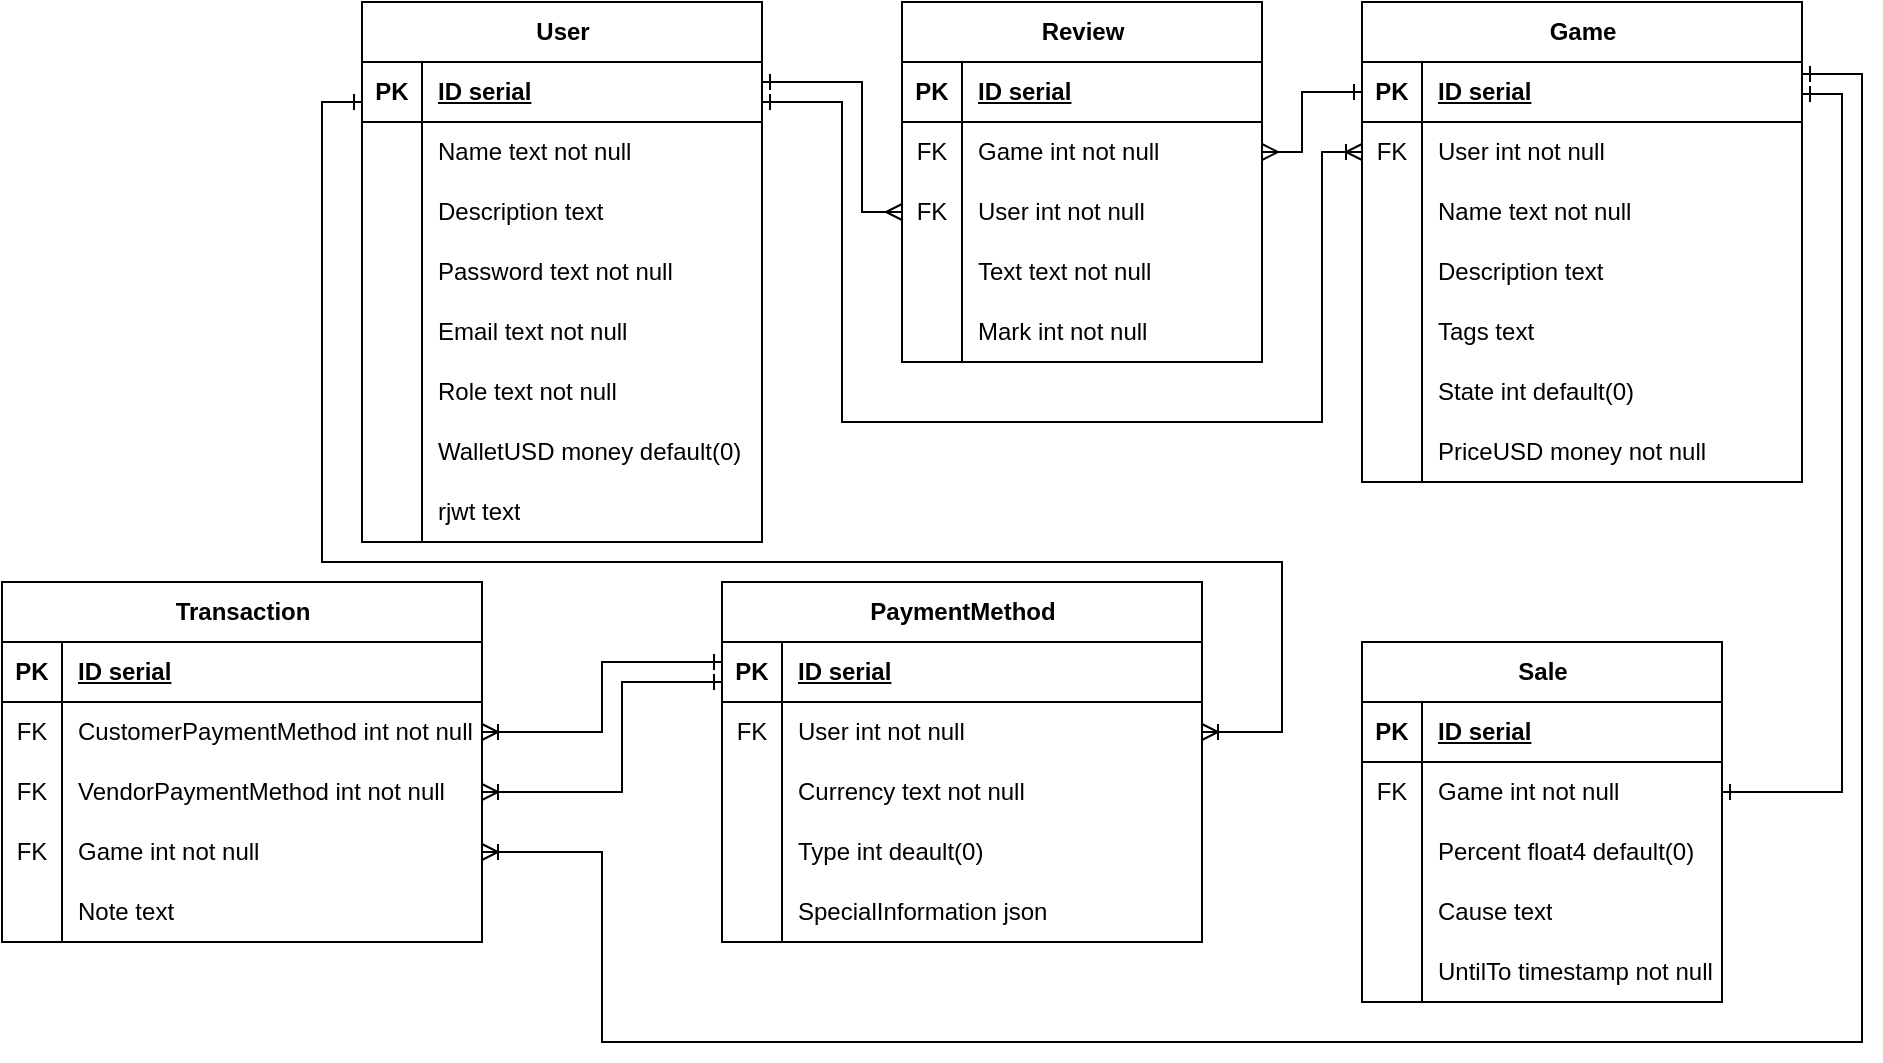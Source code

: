 <mxfile version="23.0.2" type="device">
  <diagram name="Страница — 1" id="mtTbgyyZm49exHGxRBd9">
    <mxGraphModel dx="1877" dy="621" grid="1" gridSize="10" guides="1" tooltips="1" connect="1" arrows="1" fold="1" page="1" pageScale="1" pageWidth="827" pageHeight="1169" math="0" shadow="0">
      <root>
        <mxCell id="0" />
        <mxCell id="1" parent="0" />
        <mxCell id="hpn7DYd1VdzblLCuDy1f-1" value="User" style="shape=table;startSize=30;container=1;collapsible=1;childLayout=tableLayout;fixedRows=1;rowLines=0;fontStyle=1;align=center;resizeLast=1;html=1;" parent="1" vertex="1">
          <mxGeometry x="-20" y="120" width="200" height="270" as="geometry" />
        </mxCell>
        <mxCell id="hpn7DYd1VdzblLCuDy1f-2" value="" style="shape=tableRow;horizontal=0;startSize=0;swimlaneHead=0;swimlaneBody=0;fillColor=none;collapsible=0;dropTarget=0;points=[[0,0.5],[1,0.5]];portConstraint=eastwest;top=0;left=0;right=0;bottom=1;" parent="hpn7DYd1VdzblLCuDy1f-1" vertex="1">
          <mxGeometry y="30" width="200" height="30" as="geometry" />
        </mxCell>
        <mxCell id="hpn7DYd1VdzblLCuDy1f-3" value="PK" style="shape=partialRectangle;connectable=0;fillColor=none;top=0;left=0;bottom=0;right=0;fontStyle=1;overflow=hidden;whiteSpace=wrap;html=1;" parent="hpn7DYd1VdzblLCuDy1f-2" vertex="1">
          <mxGeometry width="30" height="30" as="geometry">
            <mxRectangle width="30" height="30" as="alternateBounds" />
          </mxGeometry>
        </mxCell>
        <mxCell id="hpn7DYd1VdzblLCuDy1f-4" value="ID serial" style="shape=partialRectangle;connectable=0;fillColor=none;top=0;left=0;bottom=0;right=0;align=left;spacingLeft=6;fontStyle=5;overflow=hidden;whiteSpace=wrap;html=1;" parent="hpn7DYd1VdzblLCuDy1f-2" vertex="1">
          <mxGeometry x="30" width="170" height="30" as="geometry">
            <mxRectangle width="170" height="30" as="alternateBounds" />
          </mxGeometry>
        </mxCell>
        <mxCell id="hpn7DYd1VdzblLCuDy1f-5" value="" style="shape=tableRow;horizontal=0;startSize=0;swimlaneHead=0;swimlaneBody=0;fillColor=none;collapsible=0;dropTarget=0;points=[[0,0.5],[1,0.5]];portConstraint=eastwest;top=0;left=0;right=0;bottom=0;" parent="hpn7DYd1VdzblLCuDy1f-1" vertex="1">
          <mxGeometry y="60" width="200" height="30" as="geometry" />
        </mxCell>
        <mxCell id="hpn7DYd1VdzblLCuDy1f-6" value="" style="shape=partialRectangle;connectable=0;fillColor=none;top=0;left=0;bottom=0;right=0;editable=1;overflow=hidden;whiteSpace=wrap;html=1;" parent="hpn7DYd1VdzblLCuDy1f-5" vertex="1">
          <mxGeometry width="30" height="30" as="geometry">
            <mxRectangle width="30" height="30" as="alternateBounds" />
          </mxGeometry>
        </mxCell>
        <mxCell id="hpn7DYd1VdzblLCuDy1f-7" value="Name text not null" style="shape=partialRectangle;connectable=0;fillColor=none;top=0;left=0;bottom=0;right=0;align=left;spacingLeft=6;overflow=hidden;whiteSpace=wrap;html=1;" parent="hpn7DYd1VdzblLCuDy1f-5" vertex="1">
          <mxGeometry x="30" width="170" height="30" as="geometry">
            <mxRectangle width="170" height="30" as="alternateBounds" />
          </mxGeometry>
        </mxCell>
        <mxCell id="hpn7DYd1VdzblLCuDy1f-8" value="" style="shape=tableRow;horizontal=0;startSize=0;swimlaneHead=0;swimlaneBody=0;fillColor=none;collapsible=0;dropTarget=0;points=[[0,0.5],[1,0.5]];portConstraint=eastwest;top=0;left=0;right=0;bottom=0;" parent="hpn7DYd1VdzblLCuDy1f-1" vertex="1">
          <mxGeometry y="90" width="200" height="30" as="geometry" />
        </mxCell>
        <mxCell id="hpn7DYd1VdzblLCuDy1f-9" value="" style="shape=partialRectangle;connectable=0;fillColor=none;top=0;left=0;bottom=0;right=0;editable=1;overflow=hidden;whiteSpace=wrap;html=1;" parent="hpn7DYd1VdzblLCuDy1f-8" vertex="1">
          <mxGeometry width="30" height="30" as="geometry">
            <mxRectangle width="30" height="30" as="alternateBounds" />
          </mxGeometry>
        </mxCell>
        <mxCell id="hpn7DYd1VdzblLCuDy1f-10" value="Description text" style="shape=partialRectangle;connectable=0;fillColor=none;top=0;left=0;bottom=0;right=0;align=left;spacingLeft=6;overflow=hidden;whiteSpace=wrap;html=1;" parent="hpn7DYd1VdzblLCuDy1f-8" vertex="1">
          <mxGeometry x="30" width="170" height="30" as="geometry">
            <mxRectangle width="170" height="30" as="alternateBounds" />
          </mxGeometry>
        </mxCell>
        <mxCell id="hpn7DYd1VdzblLCuDy1f-11" value="" style="shape=tableRow;horizontal=0;startSize=0;swimlaneHead=0;swimlaneBody=0;fillColor=none;collapsible=0;dropTarget=0;points=[[0,0.5],[1,0.5]];portConstraint=eastwest;top=0;left=0;right=0;bottom=0;" parent="hpn7DYd1VdzblLCuDy1f-1" vertex="1">
          <mxGeometry y="120" width="200" height="30" as="geometry" />
        </mxCell>
        <mxCell id="hpn7DYd1VdzblLCuDy1f-12" value="" style="shape=partialRectangle;connectable=0;fillColor=none;top=0;left=0;bottom=0;right=0;editable=1;overflow=hidden;whiteSpace=wrap;html=1;" parent="hpn7DYd1VdzblLCuDy1f-11" vertex="1">
          <mxGeometry width="30" height="30" as="geometry">
            <mxRectangle width="30" height="30" as="alternateBounds" />
          </mxGeometry>
        </mxCell>
        <mxCell id="hpn7DYd1VdzblLCuDy1f-13" value="Password text not null" style="shape=partialRectangle;connectable=0;fillColor=none;top=0;left=0;bottom=0;right=0;align=left;spacingLeft=6;overflow=hidden;whiteSpace=wrap;html=1;" parent="hpn7DYd1VdzblLCuDy1f-11" vertex="1">
          <mxGeometry x="30" width="170" height="30" as="geometry">
            <mxRectangle width="170" height="30" as="alternateBounds" />
          </mxGeometry>
        </mxCell>
        <mxCell id="SsQEKm58ZmGo_g2XFNPB-19" style="shape=tableRow;horizontal=0;startSize=0;swimlaneHead=0;swimlaneBody=0;fillColor=none;collapsible=0;dropTarget=0;points=[[0,0.5],[1,0.5]];portConstraint=eastwest;top=0;left=0;right=0;bottom=0;" parent="hpn7DYd1VdzblLCuDy1f-1" vertex="1">
          <mxGeometry y="150" width="200" height="30" as="geometry" />
        </mxCell>
        <mxCell id="SsQEKm58ZmGo_g2XFNPB-20" style="shape=partialRectangle;connectable=0;fillColor=none;top=0;left=0;bottom=0;right=0;editable=1;overflow=hidden;whiteSpace=wrap;html=1;" parent="SsQEKm58ZmGo_g2XFNPB-19" vertex="1">
          <mxGeometry width="30" height="30" as="geometry">
            <mxRectangle width="30" height="30" as="alternateBounds" />
          </mxGeometry>
        </mxCell>
        <mxCell id="SsQEKm58ZmGo_g2XFNPB-21" value="Email text not null" style="shape=partialRectangle;connectable=0;fillColor=none;top=0;left=0;bottom=0;right=0;align=left;spacingLeft=6;overflow=hidden;whiteSpace=wrap;html=1;" parent="SsQEKm58ZmGo_g2XFNPB-19" vertex="1">
          <mxGeometry x="30" width="170" height="30" as="geometry">
            <mxRectangle width="170" height="30" as="alternateBounds" />
          </mxGeometry>
        </mxCell>
        <mxCell id="hpn7DYd1VdzblLCuDy1f-66" style="shape=tableRow;horizontal=0;startSize=0;swimlaneHead=0;swimlaneBody=0;fillColor=none;collapsible=0;dropTarget=0;points=[[0,0.5],[1,0.5]];portConstraint=eastwest;top=0;left=0;right=0;bottom=0;" parent="hpn7DYd1VdzblLCuDy1f-1" vertex="1">
          <mxGeometry y="180" width="200" height="30" as="geometry" />
        </mxCell>
        <mxCell id="hpn7DYd1VdzblLCuDy1f-67" style="shape=partialRectangle;connectable=0;fillColor=none;top=0;left=0;bottom=0;right=0;editable=1;overflow=hidden;whiteSpace=wrap;html=1;" parent="hpn7DYd1VdzblLCuDy1f-66" vertex="1">
          <mxGeometry width="30" height="30" as="geometry">
            <mxRectangle width="30" height="30" as="alternateBounds" />
          </mxGeometry>
        </mxCell>
        <mxCell id="hpn7DYd1VdzblLCuDy1f-68" value="Role text not null" style="shape=partialRectangle;connectable=0;fillColor=none;top=0;left=0;bottom=0;right=0;align=left;spacingLeft=6;overflow=hidden;whiteSpace=wrap;html=1;" parent="hpn7DYd1VdzblLCuDy1f-66" vertex="1">
          <mxGeometry x="30" width="170" height="30" as="geometry">
            <mxRectangle width="170" height="30" as="alternateBounds" />
          </mxGeometry>
        </mxCell>
        <mxCell id="-0kF37PB2K_lQ9mmjo9x-2" style="shape=tableRow;horizontal=0;startSize=0;swimlaneHead=0;swimlaneBody=0;fillColor=none;collapsible=0;dropTarget=0;points=[[0,0.5],[1,0.5]];portConstraint=eastwest;top=0;left=0;right=0;bottom=0;" parent="hpn7DYd1VdzblLCuDy1f-1" vertex="1">
          <mxGeometry y="210" width="200" height="30" as="geometry" />
        </mxCell>
        <mxCell id="-0kF37PB2K_lQ9mmjo9x-3" style="shape=partialRectangle;connectable=0;fillColor=none;top=0;left=0;bottom=0;right=0;editable=1;overflow=hidden;whiteSpace=wrap;html=1;" parent="-0kF37PB2K_lQ9mmjo9x-2" vertex="1">
          <mxGeometry width="30" height="30" as="geometry">
            <mxRectangle width="30" height="30" as="alternateBounds" />
          </mxGeometry>
        </mxCell>
        <mxCell id="-0kF37PB2K_lQ9mmjo9x-4" value="WalletUSD money default(0)" style="shape=partialRectangle;connectable=0;fillColor=none;top=0;left=0;bottom=0;right=0;align=left;spacingLeft=6;overflow=hidden;whiteSpace=wrap;html=1;" parent="-0kF37PB2K_lQ9mmjo9x-2" vertex="1">
          <mxGeometry x="30" width="170" height="30" as="geometry">
            <mxRectangle width="170" height="30" as="alternateBounds" />
          </mxGeometry>
        </mxCell>
        <mxCell id="VxFMDcn4RkIeYnSaJj8p-1" style="shape=tableRow;horizontal=0;startSize=0;swimlaneHead=0;swimlaneBody=0;fillColor=none;collapsible=0;dropTarget=0;points=[[0,0.5],[1,0.5]];portConstraint=eastwest;top=0;left=0;right=0;bottom=0;" vertex="1" parent="hpn7DYd1VdzblLCuDy1f-1">
          <mxGeometry y="240" width="200" height="30" as="geometry" />
        </mxCell>
        <mxCell id="VxFMDcn4RkIeYnSaJj8p-2" style="shape=partialRectangle;connectable=0;fillColor=none;top=0;left=0;bottom=0;right=0;editable=1;overflow=hidden;whiteSpace=wrap;html=1;" vertex="1" parent="VxFMDcn4RkIeYnSaJj8p-1">
          <mxGeometry width="30" height="30" as="geometry">
            <mxRectangle width="30" height="30" as="alternateBounds" />
          </mxGeometry>
        </mxCell>
        <mxCell id="VxFMDcn4RkIeYnSaJj8p-3" value="rjwt text" style="shape=partialRectangle;connectable=0;fillColor=none;top=0;left=0;bottom=0;right=0;align=left;spacingLeft=6;overflow=hidden;whiteSpace=wrap;html=1;" vertex="1" parent="VxFMDcn4RkIeYnSaJj8p-1">
          <mxGeometry x="30" width="170" height="30" as="geometry">
            <mxRectangle width="170" height="30" as="alternateBounds" />
          </mxGeometry>
        </mxCell>
        <mxCell id="hpn7DYd1VdzblLCuDy1f-14" value="Game" style="shape=table;startSize=30;container=1;collapsible=1;childLayout=tableLayout;fixedRows=1;rowLines=0;fontStyle=1;align=center;resizeLast=1;html=1;" parent="1" vertex="1">
          <mxGeometry x="480" y="120" width="220" height="240" as="geometry" />
        </mxCell>
        <mxCell id="hpn7DYd1VdzblLCuDy1f-15" value="" style="shape=tableRow;horizontal=0;startSize=0;swimlaneHead=0;swimlaneBody=0;fillColor=none;collapsible=0;dropTarget=0;points=[[0,0.5],[1,0.5]];portConstraint=eastwest;top=0;left=0;right=0;bottom=1;" parent="hpn7DYd1VdzblLCuDy1f-14" vertex="1">
          <mxGeometry y="30" width="220" height="30" as="geometry" />
        </mxCell>
        <mxCell id="hpn7DYd1VdzblLCuDy1f-16" value="PK" style="shape=partialRectangle;connectable=0;fillColor=none;top=0;left=0;bottom=0;right=0;fontStyle=1;overflow=hidden;whiteSpace=wrap;html=1;" parent="hpn7DYd1VdzblLCuDy1f-15" vertex="1">
          <mxGeometry width="30" height="30" as="geometry">
            <mxRectangle width="30" height="30" as="alternateBounds" />
          </mxGeometry>
        </mxCell>
        <mxCell id="hpn7DYd1VdzblLCuDy1f-17" value="ID serial" style="shape=partialRectangle;connectable=0;fillColor=none;top=0;left=0;bottom=0;right=0;align=left;spacingLeft=6;fontStyle=5;overflow=hidden;whiteSpace=wrap;html=1;" parent="hpn7DYd1VdzblLCuDy1f-15" vertex="1">
          <mxGeometry x="30" width="190" height="30" as="geometry">
            <mxRectangle width="190" height="30" as="alternateBounds" />
          </mxGeometry>
        </mxCell>
        <mxCell id="hpn7DYd1VdzblLCuDy1f-75" style="shape=tableRow;horizontal=0;startSize=0;swimlaneHead=0;swimlaneBody=0;fillColor=none;collapsible=0;dropTarget=0;points=[[0,0.5],[1,0.5]];portConstraint=eastwest;top=0;left=0;right=0;bottom=0;" parent="hpn7DYd1VdzblLCuDy1f-14" vertex="1">
          <mxGeometry y="60" width="220" height="30" as="geometry" />
        </mxCell>
        <mxCell id="hpn7DYd1VdzblLCuDy1f-76" value="FK" style="shape=partialRectangle;connectable=0;fillColor=none;top=0;left=0;bottom=0;right=0;editable=1;overflow=hidden;whiteSpace=wrap;html=1;" parent="hpn7DYd1VdzblLCuDy1f-75" vertex="1">
          <mxGeometry width="30" height="30" as="geometry">
            <mxRectangle width="30" height="30" as="alternateBounds" />
          </mxGeometry>
        </mxCell>
        <mxCell id="hpn7DYd1VdzblLCuDy1f-77" value="User int not null" style="shape=partialRectangle;connectable=0;fillColor=none;top=0;left=0;bottom=0;right=0;align=left;spacingLeft=6;overflow=hidden;whiteSpace=wrap;html=1;" parent="hpn7DYd1VdzblLCuDy1f-75" vertex="1">
          <mxGeometry x="30" width="190" height="30" as="geometry">
            <mxRectangle width="190" height="30" as="alternateBounds" />
          </mxGeometry>
        </mxCell>
        <mxCell id="hpn7DYd1VdzblLCuDy1f-18" value="" style="shape=tableRow;horizontal=0;startSize=0;swimlaneHead=0;swimlaneBody=0;fillColor=none;collapsible=0;dropTarget=0;points=[[0,0.5],[1,0.5]];portConstraint=eastwest;top=0;left=0;right=0;bottom=0;" parent="hpn7DYd1VdzblLCuDy1f-14" vertex="1">
          <mxGeometry y="90" width="220" height="30" as="geometry" />
        </mxCell>
        <mxCell id="hpn7DYd1VdzblLCuDy1f-19" value="" style="shape=partialRectangle;connectable=0;fillColor=none;top=0;left=0;bottom=0;right=0;editable=1;overflow=hidden;whiteSpace=wrap;html=1;" parent="hpn7DYd1VdzblLCuDy1f-18" vertex="1">
          <mxGeometry width="30" height="30" as="geometry">
            <mxRectangle width="30" height="30" as="alternateBounds" />
          </mxGeometry>
        </mxCell>
        <mxCell id="hpn7DYd1VdzblLCuDy1f-20" value="Name text not null" style="shape=partialRectangle;connectable=0;fillColor=none;top=0;left=0;bottom=0;right=0;align=left;spacingLeft=6;overflow=hidden;whiteSpace=wrap;html=1;" parent="hpn7DYd1VdzblLCuDy1f-18" vertex="1">
          <mxGeometry x="30" width="190" height="30" as="geometry">
            <mxRectangle width="190" height="30" as="alternateBounds" />
          </mxGeometry>
        </mxCell>
        <mxCell id="hpn7DYd1VdzblLCuDy1f-21" value="" style="shape=tableRow;horizontal=0;startSize=0;swimlaneHead=0;swimlaneBody=0;fillColor=none;collapsible=0;dropTarget=0;points=[[0,0.5],[1,0.5]];portConstraint=eastwest;top=0;left=0;right=0;bottom=0;" parent="hpn7DYd1VdzblLCuDy1f-14" vertex="1">
          <mxGeometry y="120" width="220" height="30" as="geometry" />
        </mxCell>
        <mxCell id="hpn7DYd1VdzblLCuDy1f-22" value="" style="shape=partialRectangle;connectable=0;fillColor=none;top=0;left=0;bottom=0;right=0;editable=1;overflow=hidden;whiteSpace=wrap;html=1;" parent="hpn7DYd1VdzblLCuDy1f-21" vertex="1">
          <mxGeometry width="30" height="30" as="geometry">
            <mxRectangle width="30" height="30" as="alternateBounds" />
          </mxGeometry>
        </mxCell>
        <mxCell id="hpn7DYd1VdzblLCuDy1f-23" value="Description text" style="shape=partialRectangle;connectable=0;fillColor=none;top=0;left=0;bottom=0;right=0;align=left;spacingLeft=6;overflow=hidden;whiteSpace=wrap;html=1;" parent="hpn7DYd1VdzblLCuDy1f-21" vertex="1">
          <mxGeometry x="30" width="190" height="30" as="geometry">
            <mxRectangle width="190" height="30" as="alternateBounds" />
          </mxGeometry>
        </mxCell>
        <mxCell id="hpn7DYd1VdzblLCuDy1f-24" value="" style="shape=tableRow;horizontal=0;startSize=0;swimlaneHead=0;swimlaneBody=0;fillColor=none;collapsible=0;dropTarget=0;points=[[0,0.5],[1,0.5]];portConstraint=eastwest;top=0;left=0;right=0;bottom=0;" parent="hpn7DYd1VdzblLCuDy1f-14" vertex="1">
          <mxGeometry y="150" width="220" height="30" as="geometry" />
        </mxCell>
        <mxCell id="hpn7DYd1VdzblLCuDy1f-25" value="" style="shape=partialRectangle;connectable=0;fillColor=none;top=0;left=0;bottom=0;right=0;editable=1;overflow=hidden;whiteSpace=wrap;html=1;" parent="hpn7DYd1VdzblLCuDy1f-24" vertex="1">
          <mxGeometry width="30" height="30" as="geometry">
            <mxRectangle width="30" height="30" as="alternateBounds" />
          </mxGeometry>
        </mxCell>
        <mxCell id="hpn7DYd1VdzblLCuDy1f-26" value="Tags text" style="shape=partialRectangle;connectable=0;fillColor=none;top=0;left=0;bottom=0;right=0;align=left;spacingLeft=6;overflow=hidden;whiteSpace=wrap;html=1;" parent="hpn7DYd1VdzblLCuDy1f-24" vertex="1">
          <mxGeometry x="30" width="190" height="30" as="geometry">
            <mxRectangle width="190" height="30" as="alternateBounds" />
          </mxGeometry>
        </mxCell>
        <mxCell id="u2H5KpluU237ihp0Cpg3-1" style="shape=tableRow;horizontal=0;startSize=0;swimlaneHead=0;swimlaneBody=0;fillColor=none;collapsible=0;dropTarget=0;points=[[0,0.5],[1,0.5]];portConstraint=eastwest;top=0;left=0;right=0;bottom=0;" parent="hpn7DYd1VdzblLCuDy1f-14" vertex="1">
          <mxGeometry y="180" width="220" height="30" as="geometry" />
        </mxCell>
        <mxCell id="u2H5KpluU237ihp0Cpg3-2" style="shape=partialRectangle;connectable=0;fillColor=none;top=0;left=0;bottom=0;right=0;editable=1;overflow=hidden;whiteSpace=wrap;html=1;" parent="u2H5KpluU237ihp0Cpg3-1" vertex="1">
          <mxGeometry width="30" height="30" as="geometry">
            <mxRectangle width="30" height="30" as="alternateBounds" />
          </mxGeometry>
        </mxCell>
        <mxCell id="u2H5KpluU237ihp0Cpg3-3" value="State int default(0)" style="shape=partialRectangle;connectable=0;fillColor=none;top=0;left=0;bottom=0;right=0;align=left;spacingLeft=6;overflow=hidden;whiteSpace=wrap;html=1;" parent="u2H5KpluU237ihp0Cpg3-1" vertex="1">
          <mxGeometry x="30" width="190" height="30" as="geometry">
            <mxRectangle width="190" height="30" as="alternateBounds" />
          </mxGeometry>
        </mxCell>
        <mxCell id="SsQEKm58ZmGo_g2XFNPB-103" style="shape=tableRow;horizontal=0;startSize=0;swimlaneHead=0;swimlaneBody=0;fillColor=none;collapsible=0;dropTarget=0;points=[[0,0.5],[1,0.5]];portConstraint=eastwest;top=0;left=0;right=0;bottom=0;" parent="hpn7DYd1VdzblLCuDy1f-14" vertex="1">
          <mxGeometry y="210" width="220" height="30" as="geometry" />
        </mxCell>
        <mxCell id="SsQEKm58ZmGo_g2XFNPB-104" style="shape=partialRectangle;connectable=0;fillColor=none;top=0;left=0;bottom=0;right=0;editable=1;overflow=hidden;whiteSpace=wrap;html=1;" parent="SsQEKm58ZmGo_g2XFNPB-103" vertex="1">
          <mxGeometry width="30" height="30" as="geometry">
            <mxRectangle width="30" height="30" as="alternateBounds" />
          </mxGeometry>
        </mxCell>
        <mxCell id="SsQEKm58ZmGo_g2XFNPB-105" value="PriceUSD money not null" style="shape=partialRectangle;connectable=0;fillColor=none;top=0;left=0;bottom=0;right=0;align=left;spacingLeft=6;overflow=hidden;whiteSpace=wrap;html=1;" parent="SsQEKm58ZmGo_g2XFNPB-103" vertex="1">
          <mxGeometry x="30" width="190" height="30" as="geometry">
            <mxRectangle width="190" height="30" as="alternateBounds" />
          </mxGeometry>
        </mxCell>
        <mxCell id="hpn7DYd1VdzblLCuDy1f-40" value="Sale" style="shape=table;startSize=30;container=1;collapsible=1;childLayout=tableLayout;fixedRows=1;rowLines=0;fontStyle=1;align=center;resizeLast=1;html=1;" parent="1" vertex="1">
          <mxGeometry x="480" y="440" width="180" height="180" as="geometry" />
        </mxCell>
        <mxCell id="hpn7DYd1VdzblLCuDy1f-41" value="" style="shape=tableRow;horizontal=0;startSize=0;swimlaneHead=0;swimlaneBody=0;fillColor=none;collapsible=0;dropTarget=0;points=[[0,0.5],[1,0.5]];portConstraint=eastwest;top=0;left=0;right=0;bottom=1;" parent="hpn7DYd1VdzblLCuDy1f-40" vertex="1">
          <mxGeometry y="30" width="180" height="30" as="geometry" />
        </mxCell>
        <mxCell id="hpn7DYd1VdzblLCuDy1f-42" value="PK" style="shape=partialRectangle;connectable=0;fillColor=none;top=0;left=0;bottom=0;right=0;fontStyle=1;overflow=hidden;whiteSpace=wrap;html=1;" parent="hpn7DYd1VdzblLCuDy1f-41" vertex="1">
          <mxGeometry width="30" height="30" as="geometry">
            <mxRectangle width="30" height="30" as="alternateBounds" />
          </mxGeometry>
        </mxCell>
        <mxCell id="hpn7DYd1VdzblLCuDy1f-43" value="ID serial" style="shape=partialRectangle;connectable=0;fillColor=none;top=0;left=0;bottom=0;right=0;align=left;spacingLeft=6;fontStyle=5;overflow=hidden;whiteSpace=wrap;html=1;" parent="hpn7DYd1VdzblLCuDy1f-41" vertex="1">
          <mxGeometry x="30" width="150" height="30" as="geometry">
            <mxRectangle width="150" height="30" as="alternateBounds" />
          </mxGeometry>
        </mxCell>
        <mxCell id="hpn7DYd1VdzblLCuDy1f-44" value="" style="shape=tableRow;horizontal=0;startSize=0;swimlaneHead=0;swimlaneBody=0;fillColor=none;collapsible=0;dropTarget=0;points=[[0,0.5],[1,0.5]];portConstraint=eastwest;top=0;left=0;right=0;bottom=0;" parent="hpn7DYd1VdzblLCuDy1f-40" vertex="1">
          <mxGeometry y="60" width="180" height="30" as="geometry" />
        </mxCell>
        <mxCell id="hpn7DYd1VdzblLCuDy1f-45" value="FK" style="shape=partialRectangle;connectable=0;fillColor=none;top=0;left=0;bottom=0;right=0;editable=1;overflow=hidden;whiteSpace=wrap;html=1;" parent="hpn7DYd1VdzblLCuDy1f-44" vertex="1">
          <mxGeometry width="30" height="30" as="geometry">
            <mxRectangle width="30" height="30" as="alternateBounds" />
          </mxGeometry>
        </mxCell>
        <mxCell id="hpn7DYd1VdzblLCuDy1f-46" value="Game int not null" style="shape=partialRectangle;connectable=0;fillColor=none;top=0;left=0;bottom=0;right=0;align=left;spacingLeft=6;overflow=hidden;whiteSpace=wrap;html=1;" parent="hpn7DYd1VdzblLCuDy1f-44" vertex="1">
          <mxGeometry x="30" width="150" height="30" as="geometry">
            <mxRectangle width="150" height="30" as="alternateBounds" />
          </mxGeometry>
        </mxCell>
        <mxCell id="hpn7DYd1VdzblLCuDy1f-47" value="" style="shape=tableRow;horizontal=0;startSize=0;swimlaneHead=0;swimlaneBody=0;fillColor=none;collapsible=0;dropTarget=0;points=[[0,0.5],[1,0.5]];portConstraint=eastwest;top=0;left=0;right=0;bottom=0;" parent="hpn7DYd1VdzblLCuDy1f-40" vertex="1">
          <mxGeometry y="90" width="180" height="30" as="geometry" />
        </mxCell>
        <mxCell id="hpn7DYd1VdzblLCuDy1f-48" value="" style="shape=partialRectangle;connectable=0;fillColor=none;top=0;left=0;bottom=0;right=0;editable=1;overflow=hidden;whiteSpace=wrap;html=1;" parent="hpn7DYd1VdzblLCuDy1f-47" vertex="1">
          <mxGeometry width="30" height="30" as="geometry">
            <mxRectangle width="30" height="30" as="alternateBounds" />
          </mxGeometry>
        </mxCell>
        <mxCell id="hpn7DYd1VdzblLCuDy1f-49" value="Percent float4 default(0)" style="shape=partialRectangle;connectable=0;fillColor=none;top=0;left=0;bottom=0;right=0;align=left;spacingLeft=6;overflow=hidden;whiteSpace=wrap;html=1;" parent="hpn7DYd1VdzblLCuDy1f-47" vertex="1">
          <mxGeometry x="30" width="150" height="30" as="geometry">
            <mxRectangle width="150" height="30" as="alternateBounds" />
          </mxGeometry>
        </mxCell>
        <mxCell id="hpn7DYd1VdzblLCuDy1f-50" value="" style="shape=tableRow;horizontal=0;startSize=0;swimlaneHead=0;swimlaneBody=0;fillColor=none;collapsible=0;dropTarget=0;points=[[0,0.5],[1,0.5]];portConstraint=eastwest;top=0;left=0;right=0;bottom=0;" parent="hpn7DYd1VdzblLCuDy1f-40" vertex="1">
          <mxGeometry y="120" width="180" height="30" as="geometry" />
        </mxCell>
        <mxCell id="hpn7DYd1VdzblLCuDy1f-51" value="" style="shape=partialRectangle;connectable=0;fillColor=none;top=0;left=0;bottom=0;right=0;editable=1;overflow=hidden;whiteSpace=wrap;html=1;" parent="hpn7DYd1VdzblLCuDy1f-50" vertex="1">
          <mxGeometry width="30" height="30" as="geometry">
            <mxRectangle width="30" height="30" as="alternateBounds" />
          </mxGeometry>
        </mxCell>
        <mxCell id="hpn7DYd1VdzblLCuDy1f-52" value="Cause text" style="shape=partialRectangle;connectable=0;fillColor=none;top=0;left=0;bottom=0;right=0;align=left;spacingLeft=6;overflow=hidden;whiteSpace=wrap;html=1;" parent="hpn7DYd1VdzblLCuDy1f-50" vertex="1">
          <mxGeometry x="30" width="150" height="30" as="geometry">
            <mxRectangle width="150" height="30" as="alternateBounds" />
          </mxGeometry>
        </mxCell>
        <mxCell id="u2H5KpluU237ihp0Cpg3-4" style="shape=tableRow;horizontal=0;startSize=0;swimlaneHead=0;swimlaneBody=0;fillColor=none;collapsible=0;dropTarget=0;points=[[0,0.5],[1,0.5]];portConstraint=eastwest;top=0;left=0;right=0;bottom=0;" parent="hpn7DYd1VdzblLCuDy1f-40" vertex="1">
          <mxGeometry y="150" width="180" height="30" as="geometry" />
        </mxCell>
        <mxCell id="u2H5KpluU237ihp0Cpg3-5" style="shape=partialRectangle;connectable=0;fillColor=none;top=0;left=0;bottom=0;right=0;editable=1;overflow=hidden;whiteSpace=wrap;html=1;" parent="u2H5KpluU237ihp0Cpg3-4" vertex="1">
          <mxGeometry width="30" height="30" as="geometry">
            <mxRectangle width="30" height="30" as="alternateBounds" />
          </mxGeometry>
        </mxCell>
        <mxCell id="u2H5KpluU237ihp0Cpg3-6" value="UntilTo&amp;nbsp;timestamp&amp;nbsp;&lt;span style=&quot;background-color: initial;&quot;&gt;not null&lt;/span&gt;" style="shape=partialRectangle;connectable=0;fillColor=none;top=0;left=0;bottom=0;right=0;align=left;spacingLeft=6;overflow=hidden;whiteSpace=wrap;html=1;" parent="u2H5KpluU237ihp0Cpg3-4" vertex="1">
          <mxGeometry x="30" width="150" height="30" as="geometry">
            <mxRectangle width="150" height="30" as="alternateBounds" />
          </mxGeometry>
        </mxCell>
        <mxCell id="hpn7DYd1VdzblLCuDy1f-53" value="Transaction" style="shape=table;startSize=30;container=1;collapsible=1;childLayout=tableLayout;fixedRows=1;rowLines=0;fontStyle=1;align=center;resizeLast=1;html=1;" parent="1" vertex="1">
          <mxGeometry x="-200" y="410" width="240" height="180" as="geometry" />
        </mxCell>
        <mxCell id="hpn7DYd1VdzblLCuDy1f-54" value="" style="shape=tableRow;horizontal=0;startSize=0;swimlaneHead=0;swimlaneBody=0;fillColor=none;collapsible=0;dropTarget=0;points=[[0,0.5],[1,0.5]];portConstraint=eastwest;top=0;left=0;right=0;bottom=1;" parent="hpn7DYd1VdzblLCuDy1f-53" vertex="1">
          <mxGeometry y="30" width="240" height="30" as="geometry" />
        </mxCell>
        <mxCell id="hpn7DYd1VdzblLCuDy1f-55" value="PK" style="shape=partialRectangle;connectable=0;fillColor=none;top=0;left=0;bottom=0;right=0;fontStyle=1;overflow=hidden;whiteSpace=wrap;html=1;" parent="hpn7DYd1VdzblLCuDy1f-54" vertex="1">
          <mxGeometry width="30" height="30" as="geometry">
            <mxRectangle width="30" height="30" as="alternateBounds" />
          </mxGeometry>
        </mxCell>
        <mxCell id="hpn7DYd1VdzblLCuDy1f-56" value="ID serial" style="shape=partialRectangle;connectable=0;fillColor=none;top=0;left=0;bottom=0;right=0;align=left;spacingLeft=6;fontStyle=5;overflow=hidden;whiteSpace=wrap;html=1;" parent="hpn7DYd1VdzblLCuDy1f-54" vertex="1">
          <mxGeometry x="30" width="210" height="30" as="geometry">
            <mxRectangle width="210" height="30" as="alternateBounds" />
          </mxGeometry>
        </mxCell>
        <mxCell id="hpn7DYd1VdzblLCuDy1f-57" value="" style="shape=tableRow;horizontal=0;startSize=0;swimlaneHead=0;swimlaneBody=0;fillColor=none;collapsible=0;dropTarget=0;points=[[0,0.5],[1,0.5]];portConstraint=eastwest;top=0;left=0;right=0;bottom=0;" parent="hpn7DYd1VdzblLCuDy1f-53" vertex="1">
          <mxGeometry y="60" width="240" height="30" as="geometry" />
        </mxCell>
        <mxCell id="hpn7DYd1VdzblLCuDy1f-58" value="FK" style="shape=partialRectangle;connectable=0;fillColor=none;top=0;left=0;bottom=0;right=0;editable=1;overflow=hidden;whiteSpace=wrap;html=1;" parent="hpn7DYd1VdzblLCuDy1f-57" vertex="1">
          <mxGeometry width="30" height="30" as="geometry">
            <mxRectangle width="30" height="30" as="alternateBounds" />
          </mxGeometry>
        </mxCell>
        <mxCell id="hpn7DYd1VdzblLCuDy1f-59" value="CustomerPaymentMethod int not null" style="shape=partialRectangle;connectable=0;fillColor=none;top=0;left=0;bottom=0;right=0;align=left;spacingLeft=6;overflow=hidden;whiteSpace=wrap;html=1;" parent="hpn7DYd1VdzblLCuDy1f-57" vertex="1">
          <mxGeometry x="30" width="210" height="30" as="geometry">
            <mxRectangle width="210" height="30" as="alternateBounds" />
          </mxGeometry>
        </mxCell>
        <mxCell id="hpn7DYd1VdzblLCuDy1f-60" value="" style="shape=tableRow;horizontal=0;startSize=0;swimlaneHead=0;swimlaneBody=0;fillColor=none;collapsible=0;dropTarget=0;points=[[0,0.5],[1,0.5]];portConstraint=eastwest;top=0;left=0;right=0;bottom=0;" parent="hpn7DYd1VdzblLCuDy1f-53" vertex="1">
          <mxGeometry y="90" width="240" height="30" as="geometry" />
        </mxCell>
        <mxCell id="hpn7DYd1VdzblLCuDy1f-61" value="FK" style="shape=partialRectangle;connectable=0;fillColor=none;top=0;left=0;bottom=0;right=0;editable=1;overflow=hidden;whiteSpace=wrap;html=1;" parent="hpn7DYd1VdzblLCuDy1f-60" vertex="1">
          <mxGeometry width="30" height="30" as="geometry">
            <mxRectangle width="30" height="30" as="alternateBounds" />
          </mxGeometry>
        </mxCell>
        <mxCell id="hpn7DYd1VdzblLCuDy1f-62" value="VendorPaymentMethod int not null" style="shape=partialRectangle;connectable=0;fillColor=none;top=0;left=0;bottom=0;right=0;align=left;spacingLeft=6;overflow=hidden;whiteSpace=wrap;html=1;" parent="hpn7DYd1VdzblLCuDy1f-60" vertex="1">
          <mxGeometry x="30" width="210" height="30" as="geometry">
            <mxRectangle width="210" height="30" as="alternateBounds" />
          </mxGeometry>
        </mxCell>
        <mxCell id="hpn7DYd1VdzblLCuDy1f-63" value="" style="shape=tableRow;horizontal=0;startSize=0;swimlaneHead=0;swimlaneBody=0;fillColor=none;collapsible=0;dropTarget=0;points=[[0,0.5],[1,0.5]];portConstraint=eastwest;top=0;left=0;right=0;bottom=0;" parent="hpn7DYd1VdzblLCuDy1f-53" vertex="1">
          <mxGeometry y="120" width="240" height="30" as="geometry" />
        </mxCell>
        <mxCell id="hpn7DYd1VdzblLCuDy1f-64" value="FK" style="shape=partialRectangle;connectable=0;fillColor=none;top=0;left=0;bottom=0;right=0;editable=1;overflow=hidden;whiteSpace=wrap;html=1;" parent="hpn7DYd1VdzblLCuDy1f-63" vertex="1">
          <mxGeometry width="30" height="30" as="geometry">
            <mxRectangle width="30" height="30" as="alternateBounds" />
          </mxGeometry>
        </mxCell>
        <mxCell id="hpn7DYd1VdzblLCuDy1f-65" value="Game int not null" style="shape=partialRectangle;connectable=0;fillColor=none;top=0;left=0;bottom=0;right=0;align=left;spacingLeft=6;overflow=hidden;whiteSpace=wrap;html=1;" parent="hpn7DYd1VdzblLCuDy1f-63" vertex="1">
          <mxGeometry x="30" width="210" height="30" as="geometry">
            <mxRectangle width="210" height="30" as="alternateBounds" />
          </mxGeometry>
        </mxCell>
        <mxCell id="hpn7DYd1VdzblLCuDy1f-123" style="shape=tableRow;horizontal=0;startSize=0;swimlaneHead=0;swimlaneBody=0;fillColor=none;collapsible=0;dropTarget=0;points=[[0,0.5],[1,0.5]];portConstraint=eastwest;top=0;left=0;right=0;bottom=0;" parent="hpn7DYd1VdzblLCuDy1f-53" vertex="1">
          <mxGeometry y="150" width="240" height="30" as="geometry" />
        </mxCell>
        <mxCell id="hpn7DYd1VdzblLCuDy1f-124" style="shape=partialRectangle;connectable=0;fillColor=none;top=0;left=0;bottom=0;right=0;editable=1;overflow=hidden;whiteSpace=wrap;html=1;" parent="hpn7DYd1VdzblLCuDy1f-123" vertex="1">
          <mxGeometry width="30" height="30" as="geometry">
            <mxRectangle width="30" height="30" as="alternateBounds" />
          </mxGeometry>
        </mxCell>
        <mxCell id="hpn7DYd1VdzblLCuDy1f-125" value="Note text" style="shape=partialRectangle;connectable=0;fillColor=none;top=0;left=0;bottom=0;right=0;align=left;spacingLeft=6;overflow=hidden;whiteSpace=wrap;html=1;" parent="hpn7DYd1VdzblLCuDy1f-123" vertex="1">
          <mxGeometry x="30" width="210" height="30" as="geometry">
            <mxRectangle width="210" height="30" as="alternateBounds" />
          </mxGeometry>
        </mxCell>
        <mxCell id="hpn7DYd1VdzblLCuDy1f-117" style="edgeStyle=orthogonalEdgeStyle;rounded=0;orthogonalLoop=1;jettySize=auto;html=1;entryX=1;entryY=0.5;entryDx=0;entryDy=0;endArrow=ERone;endFill=0;startArrow=ERone;startFill=0;" parent="1" source="hpn7DYd1VdzblLCuDy1f-15" target="hpn7DYd1VdzblLCuDy1f-44" edge="1">
          <mxGeometry relative="1" as="geometry">
            <Array as="points">
              <mxPoint x="720" y="166" />
              <mxPoint x="720" y="515" />
            </Array>
          </mxGeometry>
        </mxCell>
        <mxCell id="SsQEKm58ZmGo_g2XFNPB-77" value="PaymentMethod" style="shape=table;startSize=30;container=1;collapsible=1;childLayout=tableLayout;fixedRows=1;rowLines=0;fontStyle=1;align=center;resizeLast=1;html=1;" parent="1" vertex="1">
          <mxGeometry x="160" y="410" width="240" height="180" as="geometry" />
        </mxCell>
        <mxCell id="SsQEKm58ZmGo_g2XFNPB-78" value="" style="shape=tableRow;horizontal=0;startSize=0;swimlaneHead=0;swimlaneBody=0;fillColor=none;collapsible=0;dropTarget=0;points=[[0,0.5],[1,0.5]];portConstraint=eastwest;top=0;left=0;right=0;bottom=1;" parent="SsQEKm58ZmGo_g2XFNPB-77" vertex="1">
          <mxGeometry y="30" width="240" height="30" as="geometry" />
        </mxCell>
        <mxCell id="SsQEKm58ZmGo_g2XFNPB-79" value="PK" style="shape=partialRectangle;connectable=0;fillColor=none;top=0;left=0;bottom=0;right=0;fontStyle=1;overflow=hidden;whiteSpace=wrap;html=1;" parent="SsQEKm58ZmGo_g2XFNPB-78" vertex="1">
          <mxGeometry width="30" height="30" as="geometry">
            <mxRectangle width="30" height="30" as="alternateBounds" />
          </mxGeometry>
        </mxCell>
        <mxCell id="SsQEKm58ZmGo_g2XFNPB-80" value="ID serial" style="shape=partialRectangle;connectable=0;fillColor=none;top=0;left=0;bottom=0;right=0;align=left;spacingLeft=6;fontStyle=5;overflow=hidden;whiteSpace=wrap;html=1;" parent="SsQEKm58ZmGo_g2XFNPB-78" vertex="1">
          <mxGeometry x="30" width="210" height="30" as="geometry">
            <mxRectangle width="210" height="30" as="alternateBounds" />
          </mxGeometry>
        </mxCell>
        <mxCell id="nliwH2webav1TYGfCtwU-1" style="shape=tableRow;horizontal=0;startSize=0;swimlaneHead=0;swimlaneBody=0;fillColor=none;collapsible=0;dropTarget=0;points=[[0,0.5],[1,0.5]];portConstraint=eastwest;top=0;left=0;right=0;bottom=0;" parent="SsQEKm58ZmGo_g2XFNPB-77" vertex="1">
          <mxGeometry y="60" width="240" height="30" as="geometry" />
        </mxCell>
        <mxCell id="nliwH2webav1TYGfCtwU-2" value="FK" style="shape=partialRectangle;connectable=0;fillColor=none;top=0;left=0;bottom=0;right=0;editable=1;overflow=hidden;whiteSpace=wrap;html=1;" parent="nliwH2webav1TYGfCtwU-1" vertex="1">
          <mxGeometry width="30" height="30" as="geometry">
            <mxRectangle width="30" height="30" as="alternateBounds" />
          </mxGeometry>
        </mxCell>
        <mxCell id="nliwH2webav1TYGfCtwU-3" value="User int not null" style="shape=partialRectangle;connectable=0;fillColor=none;top=0;left=0;bottom=0;right=0;align=left;spacingLeft=6;overflow=hidden;whiteSpace=wrap;html=1;" parent="nliwH2webav1TYGfCtwU-1" vertex="1">
          <mxGeometry x="30" width="210" height="30" as="geometry">
            <mxRectangle width="210" height="30" as="alternateBounds" />
          </mxGeometry>
        </mxCell>
        <mxCell id="SsQEKm58ZmGo_g2XFNPB-84" value="" style="shape=tableRow;horizontal=0;startSize=0;swimlaneHead=0;swimlaneBody=0;fillColor=none;collapsible=0;dropTarget=0;points=[[0,0.5],[1,0.5]];portConstraint=eastwest;top=0;left=0;right=0;bottom=0;" parent="SsQEKm58ZmGo_g2XFNPB-77" vertex="1">
          <mxGeometry y="90" width="240" height="30" as="geometry" />
        </mxCell>
        <mxCell id="SsQEKm58ZmGo_g2XFNPB-85" value="" style="shape=partialRectangle;connectable=0;fillColor=none;top=0;left=0;bottom=0;right=0;editable=1;overflow=hidden;whiteSpace=wrap;html=1;" parent="SsQEKm58ZmGo_g2XFNPB-84" vertex="1">
          <mxGeometry width="30" height="30" as="geometry">
            <mxRectangle width="30" height="30" as="alternateBounds" />
          </mxGeometry>
        </mxCell>
        <mxCell id="SsQEKm58ZmGo_g2XFNPB-86" value="Currency text not null" style="shape=partialRectangle;connectable=0;fillColor=none;top=0;left=0;bottom=0;right=0;align=left;spacingLeft=6;overflow=hidden;whiteSpace=wrap;html=1;" parent="SsQEKm58ZmGo_g2XFNPB-84" vertex="1">
          <mxGeometry x="30" width="210" height="30" as="geometry">
            <mxRectangle width="210" height="30" as="alternateBounds" />
          </mxGeometry>
        </mxCell>
        <mxCell id="u2H5KpluU237ihp0Cpg3-11" style="shape=tableRow;horizontal=0;startSize=0;swimlaneHead=0;swimlaneBody=0;fillColor=none;collapsible=0;dropTarget=0;points=[[0,0.5],[1,0.5]];portConstraint=eastwest;top=0;left=0;right=0;bottom=0;" parent="SsQEKm58ZmGo_g2XFNPB-77" vertex="1">
          <mxGeometry y="120" width="240" height="30" as="geometry" />
        </mxCell>
        <mxCell id="u2H5KpluU237ihp0Cpg3-12" style="shape=partialRectangle;connectable=0;fillColor=none;top=0;left=0;bottom=0;right=0;editable=1;overflow=hidden;whiteSpace=wrap;html=1;" parent="u2H5KpluU237ihp0Cpg3-11" vertex="1">
          <mxGeometry width="30" height="30" as="geometry">
            <mxRectangle width="30" height="30" as="alternateBounds" />
          </mxGeometry>
        </mxCell>
        <mxCell id="u2H5KpluU237ihp0Cpg3-13" value="Type int deault(0)" style="shape=partialRectangle;connectable=0;fillColor=none;top=0;left=0;bottom=0;right=0;align=left;spacingLeft=6;overflow=hidden;whiteSpace=wrap;html=1;" parent="u2H5KpluU237ihp0Cpg3-11" vertex="1">
          <mxGeometry x="30" width="210" height="30" as="geometry">
            <mxRectangle width="210" height="30" as="alternateBounds" />
          </mxGeometry>
        </mxCell>
        <mxCell id="SsQEKm58ZmGo_g2XFNPB-90" style="shape=tableRow;horizontal=0;startSize=0;swimlaneHead=0;swimlaneBody=0;fillColor=none;collapsible=0;dropTarget=0;points=[[0,0.5],[1,0.5]];portConstraint=eastwest;top=0;left=0;right=0;bottom=0;" parent="SsQEKm58ZmGo_g2XFNPB-77" vertex="1">
          <mxGeometry y="150" width="240" height="30" as="geometry" />
        </mxCell>
        <mxCell id="SsQEKm58ZmGo_g2XFNPB-91" style="shape=partialRectangle;connectable=0;fillColor=none;top=0;left=0;bottom=0;right=0;editable=1;overflow=hidden;whiteSpace=wrap;html=1;" parent="SsQEKm58ZmGo_g2XFNPB-90" vertex="1">
          <mxGeometry width="30" height="30" as="geometry">
            <mxRectangle width="30" height="30" as="alternateBounds" />
          </mxGeometry>
        </mxCell>
        <mxCell id="SsQEKm58ZmGo_g2XFNPB-92" value="SpecialInformation json" style="shape=partialRectangle;connectable=0;fillColor=none;top=0;left=0;bottom=0;right=0;align=left;spacingLeft=6;overflow=hidden;whiteSpace=wrap;html=1;" parent="SsQEKm58ZmGo_g2XFNPB-90" vertex="1">
          <mxGeometry x="30" width="210" height="30" as="geometry">
            <mxRectangle width="210" height="30" as="alternateBounds" />
          </mxGeometry>
        </mxCell>
        <mxCell id="nliwH2webav1TYGfCtwU-11" style="edgeStyle=orthogonalEdgeStyle;rounded=0;orthogonalLoop=1;jettySize=auto;html=1;entryX=1;entryY=0.5;entryDx=0;entryDy=0;endArrow=ERoneToMany;endFill=0;startArrow=ERone;startFill=0;" parent="1" source="hpn7DYd1VdzblLCuDy1f-2" target="nliwH2webav1TYGfCtwU-1" edge="1">
          <mxGeometry relative="1" as="geometry">
            <Array as="points">
              <mxPoint x="-40" y="170" />
              <mxPoint x="-40" y="400" />
              <mxPoint x="440" y="400" />
              <mxPoint x="440" y="485" />
            </Array>
          </mxGeometry>
        </mxCell>
        <mxCell id="7yvf-4vN1b9Ycy2YWqTy-1" style="edgeStyle=orthogonalEdgeStyle;rounded=0;orthogonalLoop=1;jettySize=auto;html=1;endArrow=ERoneToMany;endFill=0;startArrow=ERone;startFill=0;entryX=1;entryY=0.5;entryDx=0;entryDy=0;" parent="1" source="hpn7DYd1VdzblLCuDy1f-15" target="hpn7DYd1VdzblLCuDy1f-63" edge="1">
          <mxGeometry relative="1" as="geometry">
            <mxPoint x="-100" y="550" as="targetPoint" />
            <Array as="points">
              <mxPoint x="730" y="156" />
              <mxPoint x="730" y="640" />
              <mxPoint x="100" y="640" />
              <mxPoint x="100" y="545" />
            </Array>
          </mxGeometry>
        </mxCell>
        <mxCell id="uluHUksYoIEVfiij2Qh4-1" value="Review" style="shape=table;startSize=30;container=1;collapsible=1;childLayout=tableLayout;fixedRows=1;rowLines=0;fontStyle=1;align=center;resizeLast=1;html=1;" parent="1" vertex="1">
          <mxGeometry x="250" y="120" width="180" height="180" as="geometry" />
        </mxCell>
        <mxCell id="uluHUksYoIEVfiij2Qh4-2" value="" style="shape=tableRow;horizontal=0;startSize=0;swimlaneHead=0;swimlaneBody=0;fillColor=none;collapsible=0;dropTarget=0;points=[[0,0.5],[1,0.5]];portConstraint=eastwest;top=0;left=0;right=0;bottom=1;" parent="uluHUksYoIEVfiij2Qh4-1" vertex="1">
          <mxGeometry y="30" width="180" height="30" as="geometry" />
        </mxCell>
        <mxCell id="uluHUksYoIEVfiij2Qh4-3" value="PK" style="shape=partialRectangle;connectable=0;fillColor=none;top=0;left=0;bottom=0;right=0;fontStyle=1;overflow=hidden;whiteSpace=wrap;html=1;" parent="uluHUksYoIEVfiij2Qh4-2" vertex="1">
          <mxGeometry width="30" height="30" as="geometry">
            <mxRectangle width="30" height="30" as="alternateBounds" />
          </mxGeometry>
        </mxCell>
        <mxCell id="uluHUksYoIEVfiij2Qh4-4" value="ID serial" style="shape=partialRectangle;connectable=0;fillColor=none;top=0;left=0;bottom=0;right=0;align=left;spacingLeft=6;fontStyle=5;overflow=hidden;whiteSpace=wrap;html=1;" parent="uluHUksYoIEVfiij2Qh4-2" vertex="1">
          <mxGeometry x="30" width="150" height="30" as="geometry">
            <mxRectangle width="150" height="30" as="alternateBounds" />
          </mxGeometry>
        </mxCell>
        <mxCell id="uluHUksYoIEVfiij2Qh4-5" value="" style="shape=tableRow;horizontal=0;startSize=0;swimlaneHead=0;swimlaneBody=0;fillColor=none;collapsible=0;dropTarget=0;points=[[0,0.5],[1,0.5]];portConstraint=eastwest;top=0;left=0;right=0;bottom=0;" parent="uluHUksYoIEVfiij2Qh4-1" vertex="1">
          <mxGeometry y="60" width="180" height="30" as="geometry" />
        </mxCell>
        <mxCell id="uluHUksYoIEVfiij2Qh4-6" value="FK" style="shape=partialRectangle;connectable=0;fillColor=none;top=0;left=0;bottom=0;right=0;editable=1;overflow=hidden;whiteSpace=wrap;html=1;" parent="uluHUksYoIEVfiij2Qh4-5" vertex="1">
          <mxGeometry width="30" height="30" as="geometry">
            <mxRectangle width="30" height="30" as="alternateBounds" />
          </mxGeometry>
        </mxCell>
        <mxCell id="uluHUksYoIEVfiij2Qh4-7" value="Game int not null" style="shape=partialRectangle;connectable=0;fillColor=none;top=0;left=0;bottom=0;right=0;align=left;spacingLeft=6;overflow=hidden;whiteSpace=wrap;html=1;" parent="uluHUksYoIEVfiij2Qh4-5" vertex="1">
          <mxGeometry x="30" width="150" height="30" as="geometry">
            <mxRectangle width="150" height="30" as="alternateBounds" />
          </mxGeometry>
        </mxCell>
        <mxCell id="y2jYxoZJTdoizm9RXHkr-4" style="shape=tableRow;horizontal=0;startSize=0;swimlaneHead=0;swimlaneBody=0;fillColor=none;collapsible=0;dropTarget=0;points=[[0,0.5],[1,0.5]];portConstraint=eastwest;top=0;left=0;right=0;bottom=0;" parent="uluHUksYoIEVfiij2Qh4-1" vertex="1">
          <mxGeometry y="90" width="180" height="30" as="geometry" />
        </mxCell>
        <mxCell id="y2jYxoZJTdoizm9RXHkr-5" value="FK" style="shape=partialRectangle;connectable=0;fillColor=none;top=0;left=0;bottom=0;right=0;editable=1;overflow=hidden;whiteSpace=wrap;html=1;" parent="y2jYxoZJTdoizm9RXHkr-4" vertex="1">
          <mxGeometry width="30" height="30" as="geometry">
            <mxRectangle width="30" height="30" as="alternateBounds" />
          </mxGeometry>
        </mxCell>
        <mxCell id="y2jYxoZJTdoizm9RXHkr-6" value="User int not null" style="shape=partialRectangle;connectable=0;fillColor=none;top=0;left=0;bottom=0;right=0;align=left;spacingLeft=6;overflow=hidden;whiteSpace=wrap;html=1;" parent="y2jYxoZJTdoizm9RXHkr-4" vertex="1">
          <mxGeometry x="30" width="150" height="30" as="geometry">
            <mxRectangle width="150" height="30" as="alternateBounds" />
          </mxGeometry>
        </mxCell>
        <mxCell id="uluHUksYoIEVfiij2Qh4-22" style="shape=tableRow;horizontal=0;startSize=0;swimlaneHead=0;swimlaneBody=0;fillColor=none;collapsible=0;dropTarget=0;points=[[0,0.5],[1,0.5]];portConstraint=eastwest;top=0;left=0;right=0;bottom=0;" parent="uluHUksYoIEVfiij2Qh4-1" vertex="1">
          <mxGeometry y="120" width="180" height="30" as="geometry" />
        </mxCell>
        <mxCell id="uluHUksYoIEVfiij2Qh4-23" style="shape=partialRectangle;connectable=0;fillColor=none;top=0;left=0;bottom=0;right=0;editable=1;overflow=hidden;whiteSpace=wrap;html=1;" parent="uluHUksYoIEVfiij2Qh4-22" vertex="1">
          <mxGeometry width="30" height="30" as="geometry">
            <mxRectangle width="30" height="30" as="alternateBounds" />
          </mxGeometry>
        </mxCell>
        <mxCell id="uluHUksYoIEVfiij2Qh4-24" value="Text text not null" style="shape=partialRectangle;connectable=0;fillColor=none;top=0;left=0;bottom=0;right=0;align=left;spacingLeft=6;overflow=hidden;whiteSpace=wrap;html=1;" parent="uluHUksYoIEVfiij2Qh4-22" vertex="1">
          <mxGeometry x="30" width="150" height="30" as="geometry">
            <mxRectangle width="150" height="30" as="alternateBounds" />
          </mxGeometry>
        </mxCell>
        <mxCell id="uluHUksYoIEVfiij2Qh4-25" style="shape=tableRow;horizontal=0;startSize=0;swimlaneHead=0;swimlaneBody=0;fillColor=none;collapsible=0;dropTarget=0;points=[[0,0.5],[1,0.5]];portConstraint=eastwest;top=0;left=0;right=0;bottom=0;" parent="uluHUksYoIEVfiij2Qh4-1" vertex="1">
          <mxGeometry y="150" width="180" height="30" as="geometry" />
        </mxCell>
        <mxCell id="uluHUksYoIEVfiij2Qh4-26" style="shape=partialRectangle;connectable=0;fillColor=none;top=0;left=0;bottom=0;right=0;editable=1;overflow=hidden;whiteSpace=wrap;html=1;" parent="uluHUksYoIEVfiij2Qh4-25" vertex="1">
          <mxGeometry width="30" height="30" as="geometry">
            <mxRectangle width="30" height="30" as="alternateBounds" />
          </mxGeometry>
        </mxCell>
        <mxCell id="uluHUksYoIEVfiij2Qh4-27" value="Mark int not null" style="shape=partialRectangle;connectable=0;fillColor=none;top=0;left=0;bottom=0;right=0;align=left;spacingLeft=6;overflow=hidden;whiteSpace=wrap;html=1;" parent="uluHUksYoIEVfiij2Qh4-25" vertex="1">
          <mxGeometry x="30" width="150" height="30" as="geometry">
            <mxRectangle width="150" height="30" as="alternateBounds" />
          </mxGeometry>
        </mxCell>
        <mxCell id="y2jYxoZJTdoizm9RXHkr-15" style="edgeStyle=orthogonalEdgeStyle;shape=connector;rounded=0;orthogonalLoop=1;jettySize=auto;html=1;labelBackgroundColor=default;strokeColor=default;align=center;verticalAlign=middle;fontFamily=Helvetica;fontSize=11;fontColor=default;startArrow=ERone;startFill=0;endArrow=ERmany;endFill=0;" parent="1" source="hpn7DYd1VdzblLCuDy1f-2" target="y2jYxoZJTdoizm9RXHkr-4" edge="1">
          <mxGeometry relative="1" as="geometry">
            <Array as="points">
              <mxPoint x="230" y="160" />
              <mxPoint x="230" y="225" />
            </Array>
          </mxGeometry>
        </mxCell>
        <mxCell id="y2jYxoZJTdoizm9RXHkr-16" style="edgeStyle=orthogonalEdgeStyle;shape=connector;rounded=0;orthogonalLoop=1;jettySize=auto;html=1;labelBackgroundColor=default;strokeColor=default;align=center;verticalAlign=middle;fontFamily=Helvetica;fontSize=11;fontColor=default;startArrow=ERone;startFill=0;endArrow=ERmany;endFill=0;" parent="1" source="hpn7DYd1VdzblLCuDy1f-15" target="uluHUksYoIEVfiij2Qh4-5" edge="1">
          <mxGeometry relative="1" as="geometry">
            <Array as="points">
              <mxPoint x="450" y="165" />
              <mxPoint x="450" y="195" />
            </Array>
          </mxGeometry>
        </mxCell>
        <mxCell id="0n-AHoH-AokipAmK03kO-1" style="edgeStyle=orthogonalEdgeStyle;rounded=0;orthogonalLoop=1;jettySize=auto;html=1;entryX=1;entryY=0.5;entryDx=0;entryDy=0;startArrow=ERone;startFill=0;endArrow=ERoneToMany;endFill=0;" parent="1" source="SsQEKm58ZmGo_g2XFNPB-78" target="hpn7DYd1VdzblLCuDy1f-57" edge="1">
          <mxGeometry relative="1" as="geometry">
            <Array as="points">
              <mxPoint x="100" y="450" />
              <mxPoint x="100" y="485" />
            </Array>
          </mxGeometry>
        </mxCell>
        <mxCell id="0n-AHoH-AokipAmK03kO-2" style="edgeStyle=orthogonalEdgeStyle;rounded=0;orthogonalLoop=1;jettySize=auto;html=1;entryX=1;entryY=0.5;entryDx=0;entryDy=0;startArrow=ERone;startFill=0;endArrow=ERoneToMany;endFill=0;" parent="1" source="SsQEKm58ZmGo_g2XFNPB-78" target="hpn7DYd1VdzblLCuDy1f-60" edge="1">
          <mxGeometry relative="1" as="geometry">
            <Array as="points">
              <mxPoint x="110" y="460" />
              <mxPoint x="110" y="515" />
            </Array>
          </mxGeometry>
        </mxCell>
        <mxCell id="0n-AHoH-AokipAmK03kO-3" style="edgeStyle=orthogonalEdgeStyle;rounded=0;orthogonalLoop=1;jettySize=auto;html=1;entryX=0;entryY=0.5;entryDx=0;entryDy=0;startArrow=ERone;startFill=0;endArrow=ERoneToMany;endFill=0;" parent="1" source="hpn7DYd1VdzblLCuDy1f-2" target="hpn7DYd1VdzblLCuDy1f-75" edge="1">
          <mxGeometry relative="1" as="geometry">
            <Array as="points">
              <mxPoint x="220" y="170" />
              <mxPoint x="220" y="330" />
              <mxPoint x="460" y="330" />
              <mxPoint x="460" y="195" />
            </Array>
          </mxGeometry>
        </mxCell>
      </root>
    </mxGraphModel>
  </diagram>
</mxfile>
